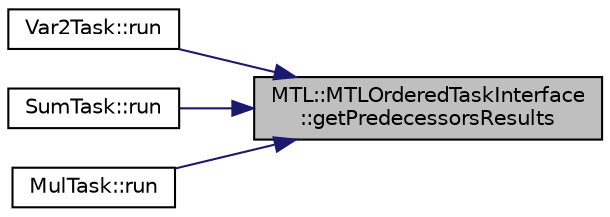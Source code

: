 digraph "MTL::MTLOrderedTaskInterface::getPredecessorsResults"
{
 // LATEX_PDF_SIZE
  edge [fontname="Helvetica",fontsize="10",labelfontname="Helvetica",labelfontsize="10"];
  node [fontname="Helvetica",fontsize="10",shape=record];
  rankdir="RL";
  Node1 [label="MTL::MTLOrderedTaskInterface\l::getPredecessorsResults",height=0.2,width=0.4,color="black", fillcolor="grey75", style="filled", fontcolor="black",tooltip="Get the Predecessors Results object."];
  Node1 -> Node2 [dir="back",color="midnightblue",fontsize="10",style="solid",fontname="Helvetica"];
  Node2 [label="Var2Task::run",height=0.2,width=0.4,color="black", fillcolor="white", style="filled",URL="$d7/d43/classVar2Task.html#a3eedeab14a69f2adf74990348ae1262c",tooltip="The function that represent the task."];
  Node1 -> Node3 [dir="back",color="midnightblue",fontsize="10",style="solid",fontname="Helvetica"];
  Node3 [label="SumTask::run",height=0.2,width=0.4,color="black", fillcolor="white", style="filled",URL="$d5/db5/classSumTask.html#abc2e01dd73920c593202b7b774845dd5",tooltip="The function that represent the task."];
  Node1 -> Node4 [dir="back",color="midnightblue",fontsize="10",style="solid",fontname="Helvetica"];
  Node4 [label="MulTask::run",height=0.2,width=0.4,color="black", fillcolor="white", style="filled",URL="$dd/d7d/classMulTask.html#afae822de66e48d99d2fc9bf486c452b5",tooltip="The function that represent the task."];
}
